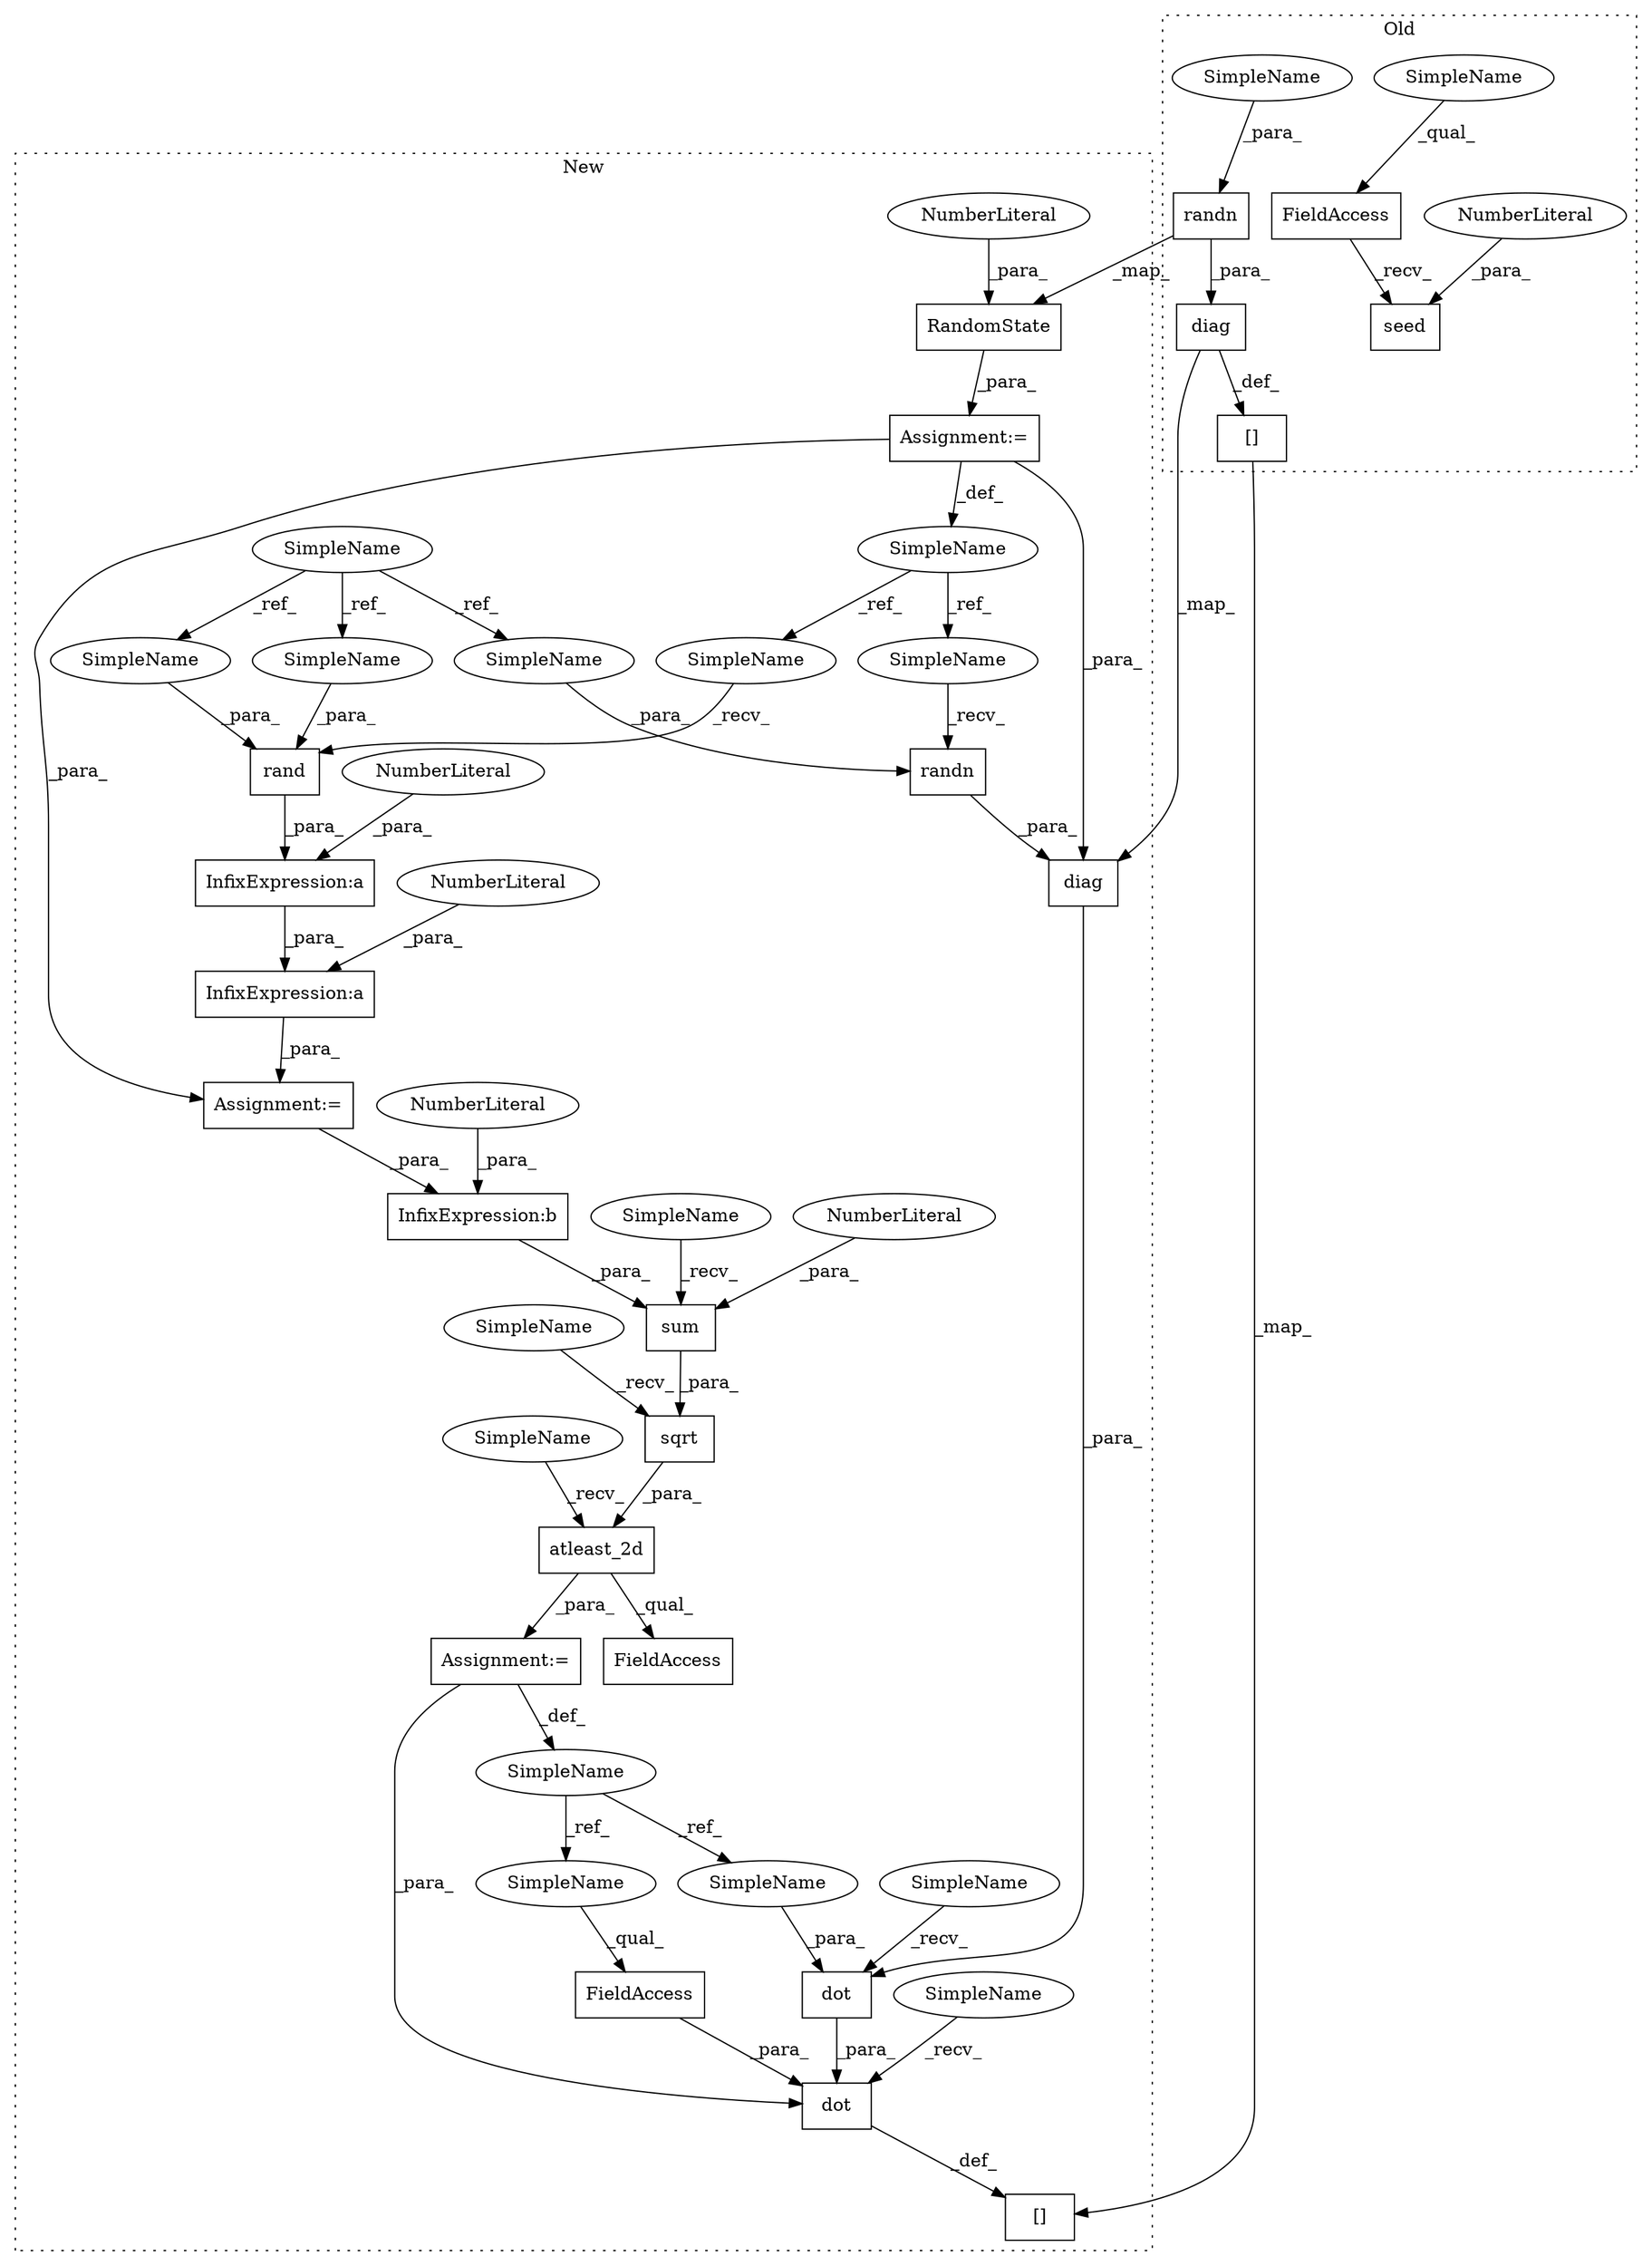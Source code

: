 digraph G {
subgraph cluster0 {
1 [label="seed" a="32" s="241,250" l="5,1" shape="box"];
7 [label="NumberLiteral" a="34" s="246" l="4" shape="ellipse"];
17 [label="FieldAccess" a="22" s="228" l="12" shape="box"];
19 [label="diag" a="32" s="472,485" l="5,1" shape="box"];
21 [label="[]" a="2" s="455,464" l="8,1" shape="box"];
23 [label="randn" a="32" s="290,301" l="6,1" shape="box"];
40 [label="SimpleName" a="42" s="228" l="5" shape="ellipse"];
46 [label="SimpleName" a="42" s="299" l="2" shape="ellipse"];
label = "Old";
style="dotted";
}
subgraph cluster1 {
2 [label="dot" a="32" s="598,624" l="4,1" shape="box"];
3 [label="atleast_2d" a="32" s="376,417" l="11,1" shape="box"];
4 [label="InfixExpression:a" a="27" s="356" l="3" shape="box"];
5 [label="InfixExpression:a" a="27" s="338" l="3" shape="box"];
6 [label="NumberLiteral" a="34" s="337" l="1" shape="ellipse"];
8 [label="NumberLiteral" a="34" s="359" l="1" shape="ellipse"];
9 [label="InfixExpression:b" a="27" s="409" l="3" shape="box"];
10 [label="NumberLiteral" a="34" s="412" l="1" shape="ellipse"];
11 [label="rand" a="32" s="344,354" l="5,1" shape="box"];
12 [label="SimpleName" a="42" s="251" l="2" shape="ellipse"];
13 [label="randn" a="32" s="313,324" l="6,1" shape="box"];
14 [label="SimpleName" a="42" s="367" l="1" shape="ellipse"];
15 [label="FieldAccess" a="22" s="626" l="3" shape="box"];
16 [label="sqrt" a="32" s="393,416" l="5,1" shape="box"];
18 [label="FieldAccess" a="22" s="370" l="50" shape="box"];
20 [label="diag" a="32" s="610,623" l="5,1" shape="box"];
22 [label="[]" a="2" s="571,580" l="8,1" shape="box"];
24 [label="RandomState" a="32" s="267,283" l="12,1" shape="box"];
25 [label="NumberLiteral" a="34" s="279" l="4" shape="ellipse"];
26 [label="SimpleName" a="42" s="187" l="2" shape="ellipse"];
27 [label="dot" a="32" s="588,629" l="4,1" shape="box"];
28 [label="sum" a="32" s="404,415" l="4,1" shape="box"];
29 [label="NumberLiteral" a="34" s="414" l="1" shape="ellipse"];
30 [label="Assignment:=" a="7" s="368" l="2" shape="box"];
31 [label="Assignment:=" a="7" s="334" l="1" shape="box"];
32 [label="Assignment:=" a="7" s="253" l="1" shape="box"];
33 [label="SimpleName" a="42" s="602" l="1" shape="ellipse"];
34 [label="SimpleName" a="42" s="626" l="1" shape="ellipse"];
35 [label="SimpleName" a="42" s="322" l="2" shape="ellipse"];
36 [label="SimpleName" a="42" s="349" l="2" shape="ellipse"];
37 [label="SimpleName" a="42" s="352" l="2" shape="ellipse"];
38 [label="SimpleName" a="42" s="310" l="2" shape="ellipse"];
39 [label="SimpleName" a="42" s="341" l="2" shape="ellipse"];
41 [label="SimpleName" a="42" s="582" l="5" shape="ellipse"];
42 [label="SimpleName" a="42" s="398" l="5" shape="ellipse"];
43 [label="SimpleName" a="42" s="387" l="5" shape="ellipse"];
44 [label="SimpleName" a="42" s="592" l="5" shape="ellipse"];
45 [label="SimpleName" a="42" s="370" l="5" shape="ellipse"];
label = "New";
style="dotted";
}
2 -> 27 [label="_para_"];
3 -> 18 [label="_qual_"];
3 -> 30 [label="_para_"];
4 -> 31 [label="_para_"];
5 -> 4 [label="_para_"];
6 -> 5 [label="_para_"];
7 -> 1 [label="_para_"];
8 -> 4 [label="_para_"];
9 -> 28 [label="_para_"];
10 -> 9 [label="_para_"];
11 -> 5 [label="_para_"];
12 -> 38 [label="_ref_"];
12 -> 39 [label="_ref_"];
13 -> 20 [label="_para_"];
14 -> 34 [label="_ref_"];
14 -> 33 [label="_ref_"];
15 -> 27 [label="_para_"];
16 -> 3 [label="_para_"];
17 -> 1 [label="_recv_"];
19 -> 20 [label="_map_"];
19 -> 21 [label="_def_"];
20 -> 2 [label="_para_"];
21 -> 22 [label="_map_"];
23 -> 24 [label="_map_"];
23 -> 19 [label="_para_"];
24 -> 32 [label="_para_"];
25 -> 24 [label="_para_"];
26 -> 36 [label="_ref_"];
26 -> 37 [label="_ref_"];
26 -> 35 [label="_ref_"];
27 -> 22 [label="_def_"];
28 -> 16 [label="_para_"];
29 -> 28 [label="_para_"];
30 -> 14 [label="_def_"];
30 -> 27 [label="_para_"];
31 -> 9 [label="_para_"];
32 -> 31 [label="_para_"];
32 -> 20 [label="_para_"];
32 -> 12 [label="_def_"];
33 -> 2 [label="_para_"];
34 -> 15 [label="_qual_"];
35 -> 13 [label="_para_"];
36 -> 11 [label="_para_"];
37 -> 11 [label="_para_"];
38 -> 13 [label="_recv_"];
39 -> 11 [label="_recv_"];
40 -> 17 [label="_qual_"];
41 -> 27 [label="_recv_"];
42 -> 28 [label="_recv_"];
43 -> 16 [label="_recv_"];
44 -> 2 [label="_recv_"];
45 -> 3 [label="_recv_"];
46 -> 23 [label="_para_"];
}